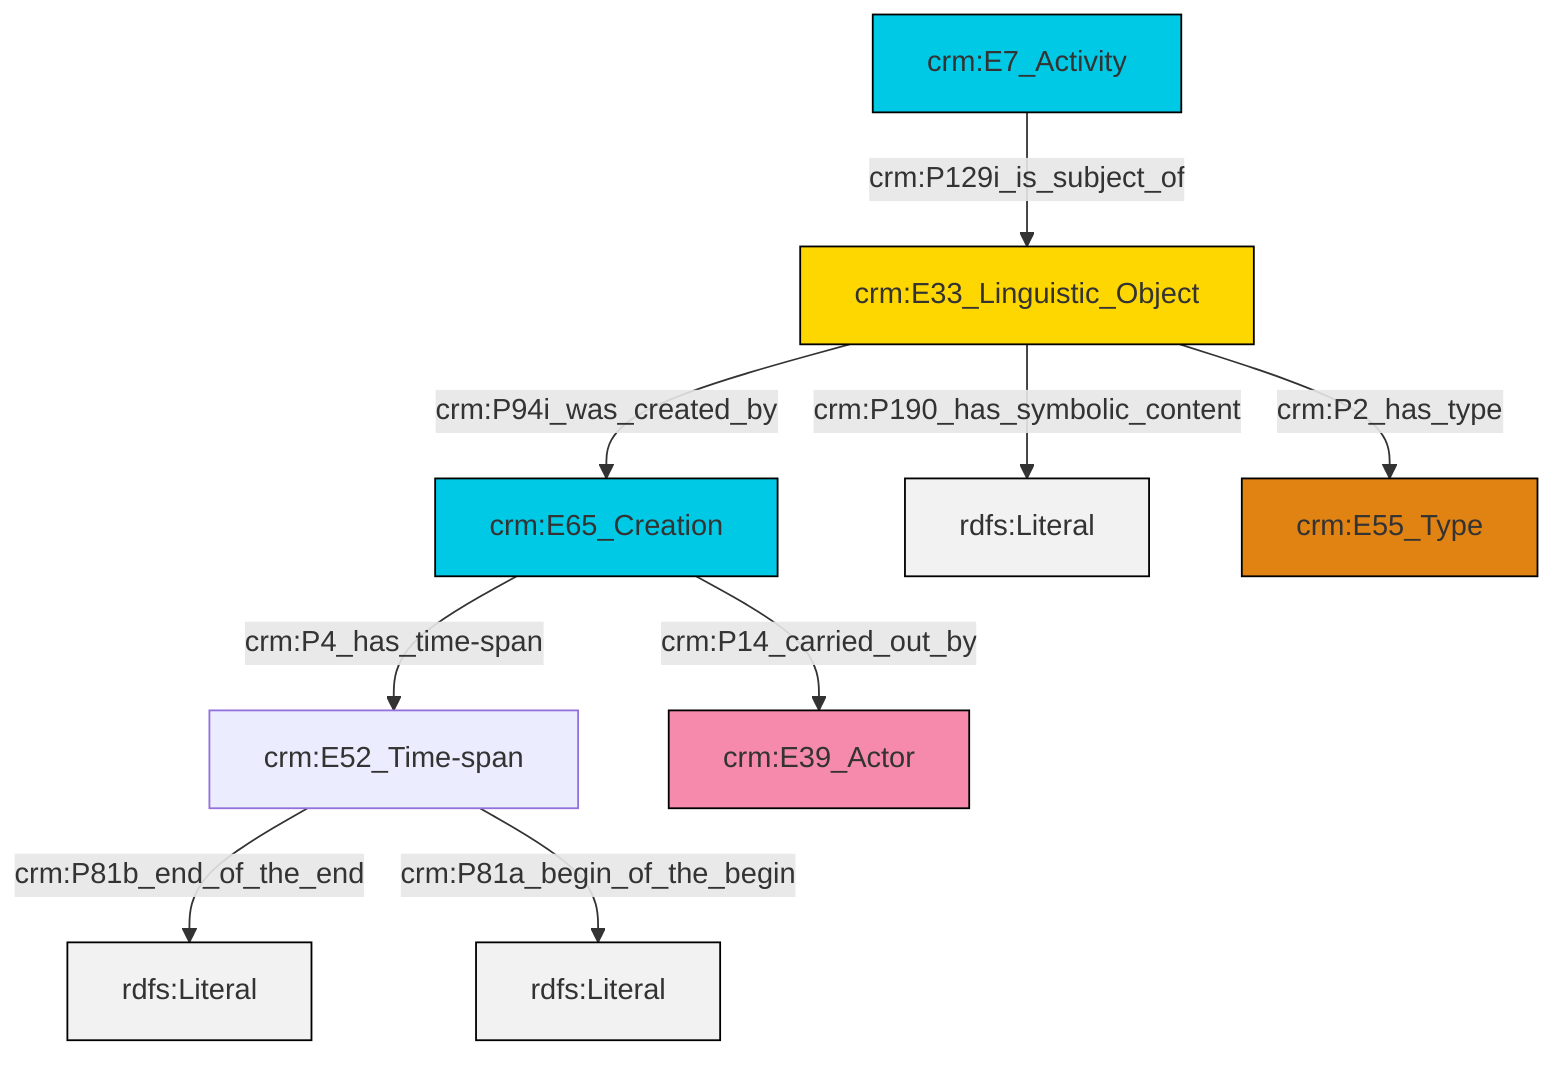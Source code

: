 graph TD
classDef Literal fill:#f2f2f2,stroke:#000000;
classDef CRM_Entity fill:#FFFFFF,stroke:#000000;
classDef Temporal_Entity fill:#00C9E6, stroke:#000000;
classDef Type fill:#E18312, stroke:#000000;
classDef Time-Span fill:#2C9C91, stroke:#000000;
classDef Appellation fill:#FFEB7F, stroke:#000000;
classDef Place fill:#008836, stroke:#000000;
classDef Persistent_Item fill:#B266B2, stroke:#000000;
classDef Conceptual_Object fill:#FFD700, stroke:#000000;
classDef Physical_Thing fill:#D2B48C, stroke:#000000;
classDef Actor fill:#f58aad, stroke:#000000;
classDef PC_Classes fill:#4ce600, stroke:#000000;
classDef Multi fill:#cccccc,stroke:#000000;

0["crm:E7_Activity"]:::Temporal_Entity -->|crm:P129i_is_subject_of| 1["crm:E33_Linguistic_Object"]:::Conceptual_Object
2["crm:E65_Creation"]:::Temporal_Entity -->|crm:P4_has_time-span| 3["crm:E52_Time-span"]:::Default
1["crm:E33_Linguistic_Object"]:::Conceptual_Object -->|crm:P190_has_symbolic_content| 4[rdfs:Literal]:::Literal
1["crm:E33_Linguistic_Object"]:::Conceptual_Object -->|crm:P2_has_type| 6["crm:E55_Type"]:::Type
3["crm:E52_Time-span"]:::Default -->|crm:P81b_end_of_the_end| 7[rdfs:Literal]:::Literal
3["crm:E52_Time-span"]:::Default -->|crm:P81a_begin_of_the_begin| 11[rdfs:Literal]:::Literal
2["crm:E65_Creation"]:::Temporal_Entity -->|crm:P14_carried_out_by| 13["crm:E39_Actor"]:::Actor
1["crm:E33_Linguistic_Object"]:::Conceptual_Object -->|crm:P94i_was_created_by| 2["crm:E65_Creation"]:::Temporal_Entity